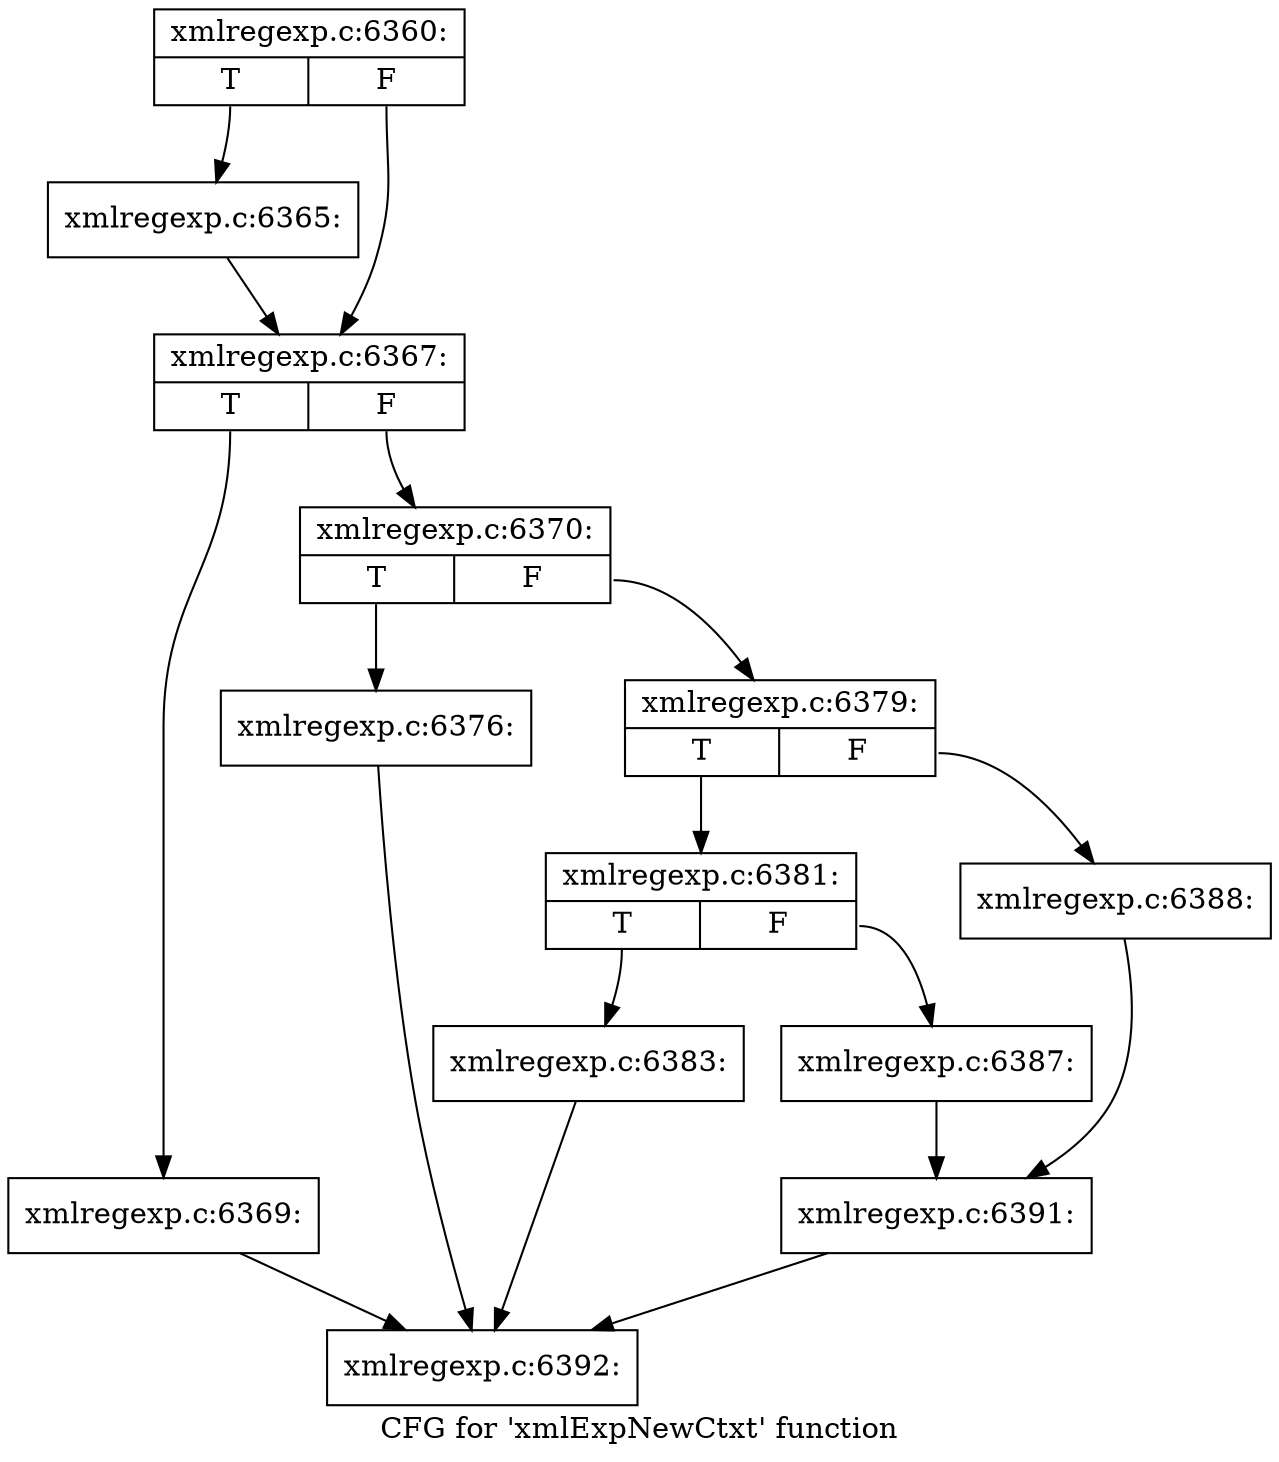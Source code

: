 digraph "CFG for 'xmlExpNewCtxt' function" {
	label="CFG for 'xmlExpNewCtxt' function";

	Node0x3eed930 [shape=record,label="{xmlregexp.c:6360:|{<s0>T|<s1>F}}"];
	Node0x3eed930:s0 -> Node0x3ef1060;
	Node0x3eed930:s1 -> Node0x3ef10b0;
	Node0x3ef1060 [shape=record,label="{xmlregexp.c:6365:}"];
	Node0x3ef1060 -> Node0x3ef10b0;
	Node0x3ef10b0 [shape=record,label="{xmlregexp.c:6367:|{<s0>T|<s1>F}}"];
	Node0x3ef10b0:s0 -> Node0x3ef1880;
	Node0x3ef10b0:s1 -> Node0x3ef18d0;
	Node0x3ef1880 [shape=record,label="{xmlregexp.c:6369:}"];
	Node0x3ef1880 -> Node0x3e3ce60;
	Node0x3ef18d0 [shape=record,label="{xmlregexp.c:6370:|{<s0>T|<s1>F}}"];
	Node0x3ef18d0:s0 -> Node0x3ef2cf0;
	Node0x3ef18d0:s1 -> Node0x3ef2d40;
	Node0x3ef2cf0 [shape=record,label="{xmlregexp.c:6376:}"];
	Node0x3ef2cf0 -> Node0x3e3ce60;
	Node0x3ef2d40 [shape=record,label="{xmlregexp.c:6379:|{<s0>T|<s1>F}}"];
	Node0x3ef2d40:s0 -> Node0x415a4e0;
	Node0x3ef2d40:s1 -> Node0x415a580;
	Node0x415a4e0 [shape=record,label="{xmlregexp.c:6381:|{<s0>T|<s1>F}}"];
	Node0x415a4e0:s0 -> Node0x415b560;
	Node0x415a4e0:s1 -> Node0x415b910;
	Node0x415b560 [shape=record,label="{xmlregexp.c:6383:}"];
	Node0x415b560 -> Node0x3e3ce60;
	Node0x415b910 [shape=record,label="{xmlregexp.c:6387:}"];
	Node0x415b910 -> Node0x415a530;
	Node0x415a580 [shape=record,label="{xmlregexp.c:6388:}"];
	Node0x415a580 -> Node0x415a530;
	Node0x415a530 [shape=record,label="{xmlregexp.c:6391:}"];
	Node0x415a530 -> Node0x3e3ce60;
	Node0x3e3ce60 [shape=record,label="{xmlregexp.c:6392:}"];
}
